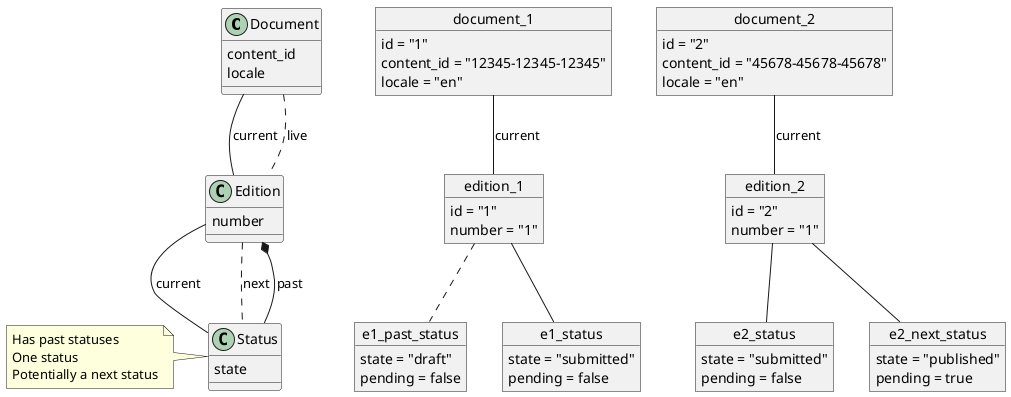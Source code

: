 @startuml
class Document {
  content_id
  locale
}

class Edition {
  number
}

class Status {
  state
}

note left
  Has past statuses
  One status
  Potentially a next status
end note

Document -- Edition : current
Document .. Edition : live
Edition -- Status : current
Edition .. Status : next
Edition *-- Status : past

object document_1 {
  id = "1"
  content_id = "12345-12345-12345"
  locale = "en"
}

object edition_1 {
  id = "1"
  number = "1"
}

object e1_past_status {
  state = "draft"
  pending = false
}

object e1_status {
  state = "submitted"
  pending = false
}

object document_2 {
  id = "2"
  content_id = "45678-45678-45678"
  locale = "en"
}

object edition_2 {
  id = "2"
  number = "1"
}

object e2_status {
  state = "submitted"
  pending = false
}

object e2_next_status {
  state = "published"
  pending = true
}

document_1 -- edition_1: current
edition_1 .. e1_past_status
edition_1 -- e1_status
document_2 -- edition_2: current
edition_2 -- e2_status
edition_2 -- e2_next_status
@enduml

